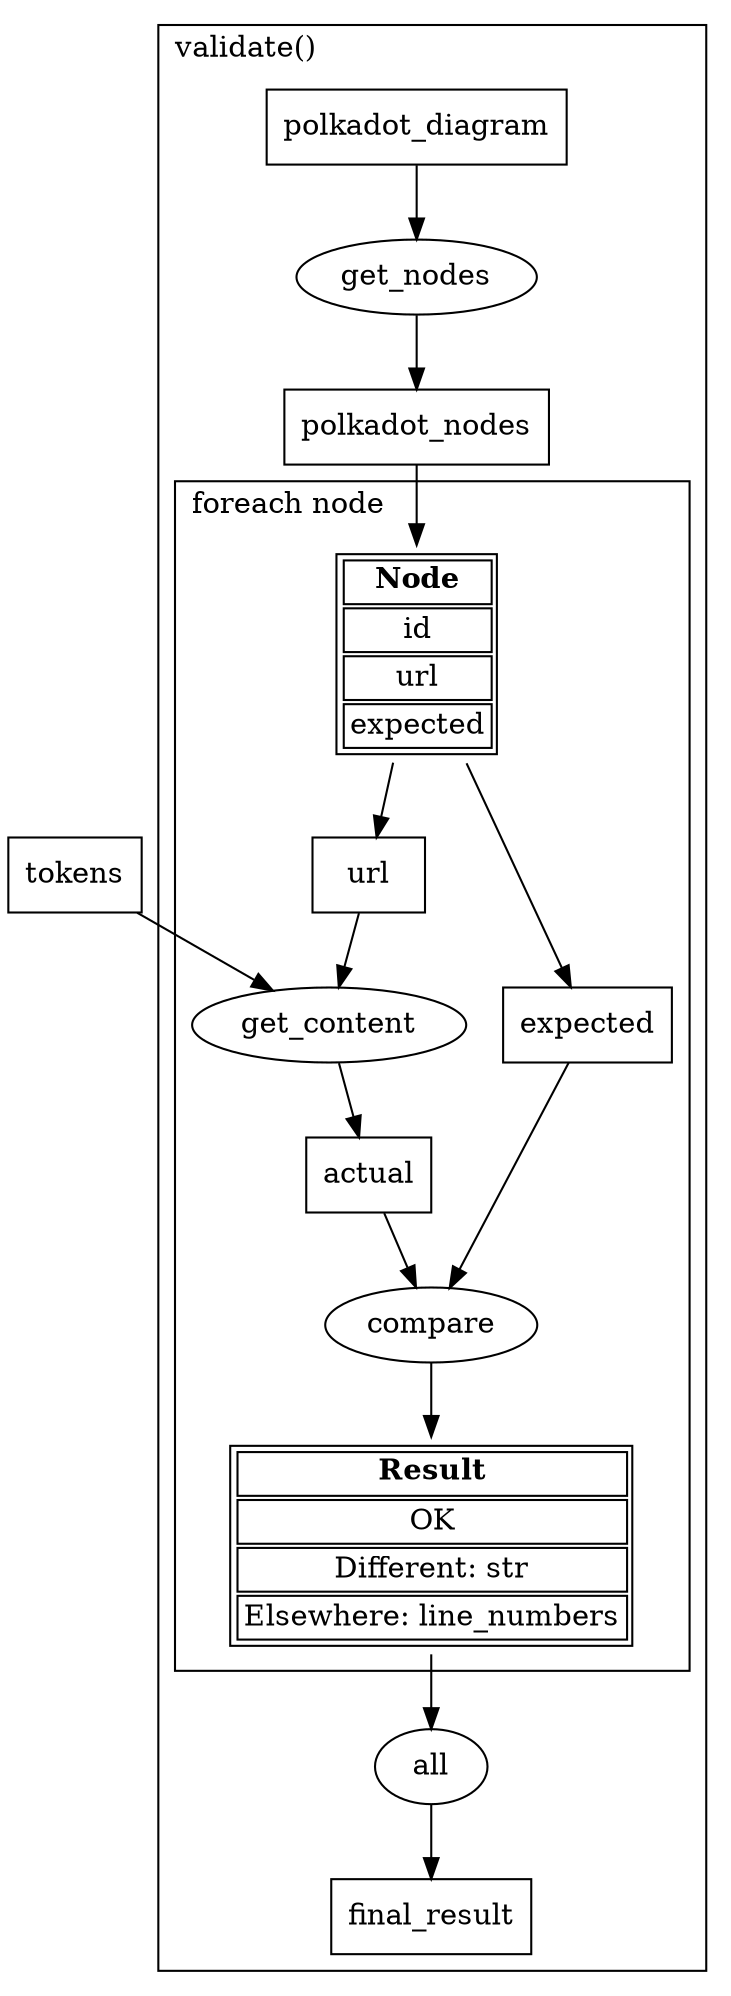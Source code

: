 digraph G {

    tokens [shape="box"]
    tokens -> get_content

    subgraph cluster_validate {
        label="validate()"
        labeljust="left"
    
        polkadot_diagram [shape="box"]

        polkadot_nodes [shape="box"]

        get_nodes [shape="ellipse"

url="https://github.com/guy4261/polkadot/blob/main/.gitignore#L10"
expected=".Python"
]

        polkadot_diagram -> get_nodes -> polkadot_nodes -> polka_node
        
        subgraph cluster_validate_foreach_node {
    
        label="foreach node"
        labeljust="l"
        
        polka_node [shape=none label=<
<TABLE>
<TR><TD><B>Node</B></TD></TR>
<TR><TD>id</TD></TR>
<TR><TD>url</TD></TR>
<TR><TD>expected</TD></TR>
</TABLE>
>]
    
    url [shape="box"]
    expected [shape="box"]
    polka_node -> {url; expected}
    
    actual [shape="box"]
    get_content [shape="ellipse"]
    url -> get_content -> actual
    
    compare [shape="ellipse"]
    result [shape=none label=<
<TABLE>
<TR><TD><B>Result</B></TD></TR>
<TR><TD>OK</TD></TR>
<TR><TD>Different: str</TD></TR>
<TR><TD>Elsewhere: line_numbers</TD></TR>
</TABLE>
>]
    {expected; actual} -> compare -> result

        }

    all [shape="ellipse"]
    final_result [shape="box"]
    result -> all -> final_result
        

    }

    

}